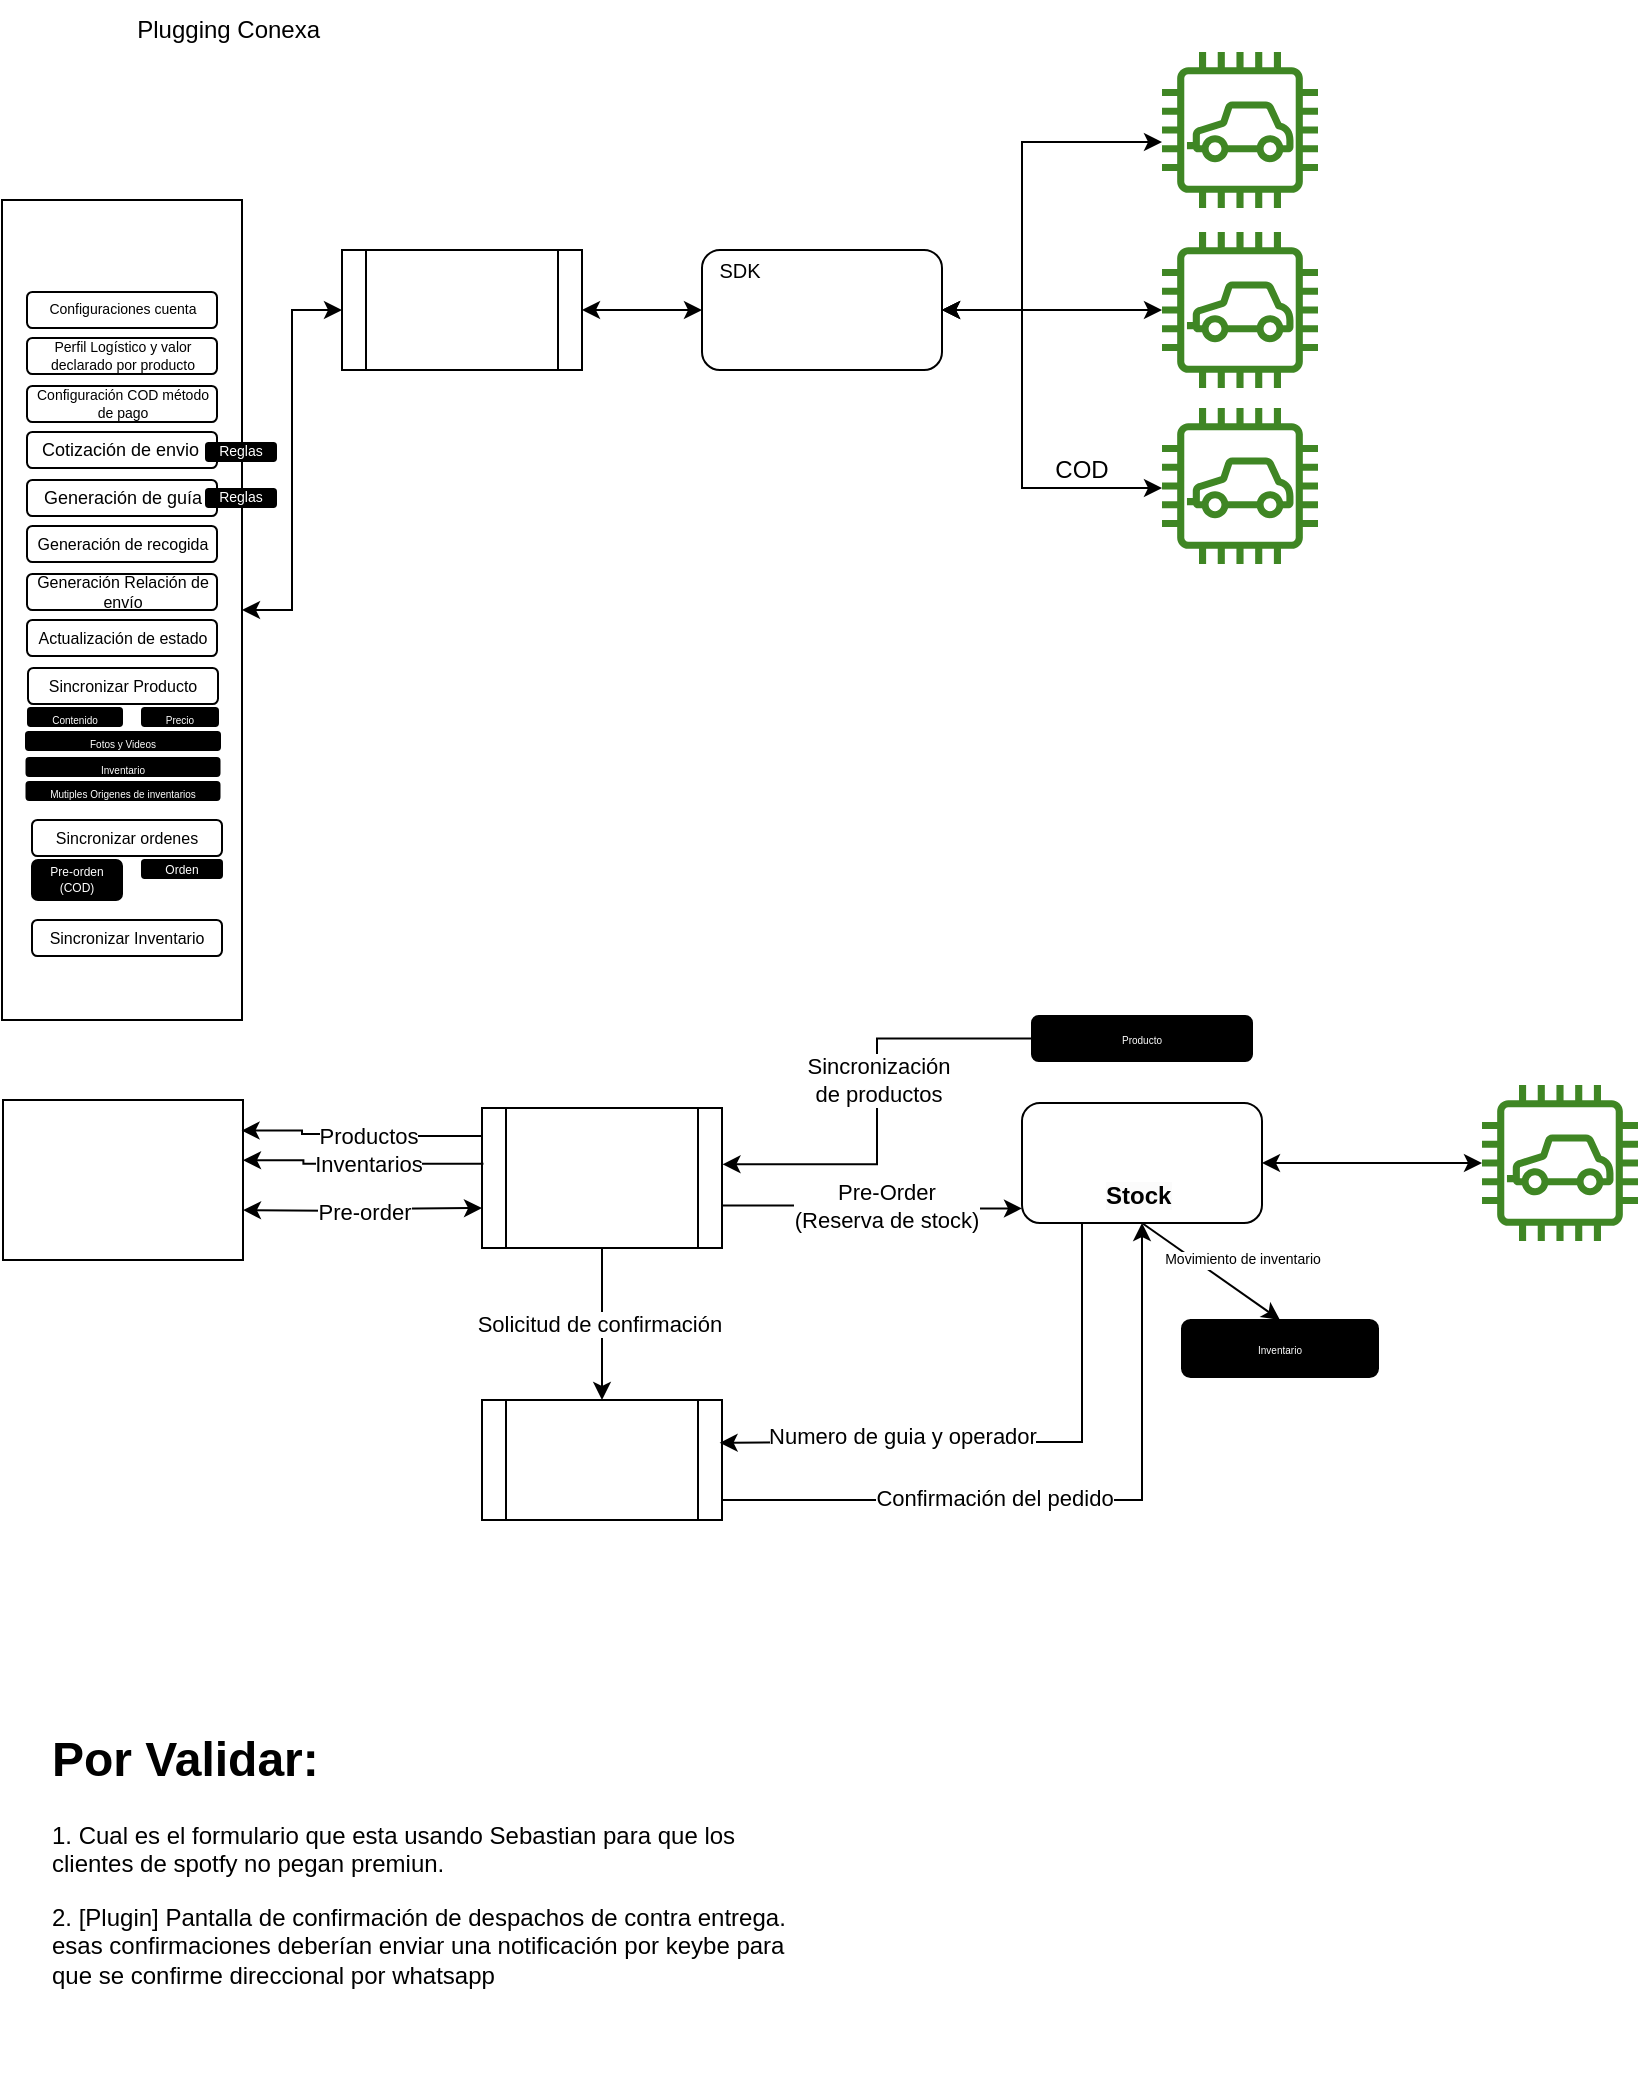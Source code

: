<mxfile version="21.6.8" type="github">
  <diagram name="Page-1" id="Q9ZGOHgGkMbfIUr9nXr1">
    <mxGraphModel dx="657" dy="413" grid="1" gridSize="10" guides="1" tooltips="1" connect="1" arrows="1" fold="1" page="1" pageScale="1" pageWidth="850" pageHeight="1100" math="0" shadow="0">
      <root>
        <mxCell id="0" />
        <mxCell id="1" parent="0" />
        <mxCell id="BMyQcAAI0aIPcuT6iPED-1" value="Plugging Conexa&amp;nbsp;" style="text;html=1;strokeColor=none;fillColor=none;align=center;verticalAlign=middle;whiteSpace=wrap;rounded=0;" vertex="1" parent="1">
          <mxGeometry x="50" y="30" width="170" height="30" as="geometry" />
        </mxCell>
        <mxCell id="BMyQcAAI0aIPcuT6iPED-14" style="edgeStyle=orthogonalEdgeStyle;rounded=0;orthogonalLoop=1;jettySize=auto;html=1;startArrow=classic;startFill=1;" edge="1" parent="1" source="BMyQcAAI0aIPcuT6iPED-7" target="BMyQcAAI0aIPcuT6iPED-10">
          <mxGeometry relative="1" as="geometry">
            <Array as="points">
              <mxPoint x="530" y="185" />
              <mxPoint x="530" y="101" />
            </Array>
          </mxGeometry>
        </mxCell>
        <mxCell id="BMyQcAAI0aIPcuT6iPED-15" style="edgeStyle=orthogonalEdgeStyle;rounded=0;orthogonalLoop=1;jettySize=auto;html=1;exitX=1;exitY=0.5;exitDx=0;exitDy=0;startArrow=classic;startFill=1;" edge="1" parent="1" source="BMyQcAAI0aIPcuT6iPED-7" target="BMyQcAAI0aIPcuT6iPED-11">
          <mxGeometry relative="1" as="geometry">
            <mxPoint x="490" y="180.029" as="sourcePoint" />
          </mxGeometry>
        </mxCell>
        <mxCell id="BMyQcAAI0aIPcuT6iPED-16" style="edgeStyle=orthogonalEdgeStyle;rounded=0;orthogonalLoop=1;jettySize=auto;html=1;startArrow=classic;startFill=1;" edge="1" parent="1" source="BMyQcAAI0aIPcuT6iPED-7" target="BMyQcAAI0aIPcuT6iPED-12">
          <mxGeometry relative="1" as="geometry">
            <Array as="points">
              <mxPoint x="530" y="185" />
              <mxPoint x="530" y="274" />
            </Array>
          </mxGeometry>
        </mxCell>
        <mxCell id="BMyQcAAI0aIPcuT6iPED-10" value="" style="sketch=0;outlineConnect=0;fontColor=#232F3E;gradientColor=none;fillColor=#3F8624;strokeColor=none;dashed=0;verticalLabelPosition=bottom;verticalAlign=top;align=center;html=1;fontSize=12;fontStyle=0;aspect=fixed;pointerEvents=1;shape=mxgraph.aws4.car;" vertex="1" parent="1">
          <mxGeometry x="600" y="56" width="78" height="78" as="geometry" />
        </mxCell>
        <mxCell id="BMyQcAAI0aIPcuT6iPED-11" value="" style="sketch=0;outlineConnect=0;fontColor=#232F3E;gradientColor=none;fillColor=#3F8624;strokeColor=none;dashed=0;verticalLabelPosition=bottom;verticalAlign=top;align=center;html=1;fontSize=12;fontStyle=0;aspect=fixed;pointerEvents=1;shape=mxgraph.aws4.car;" vertex="1" parent="1">
          <mxGeometry x="600" y="146" width="78" height="78" as="geometry" />
        </mxCell>
        <mxCell id="BMyQcAAI0aIPcuT6iPED-12" value="" style="sketch=0;outlineConnect=0;fontColor=#232F3E;gradientColor=none;fillColor=#3F8624;strokeColor=none;dashed=0;verticalLabelPosition=bottom;verticalAlign=top;align=center;html=1;fontSize=12;fontStyle=0;aspect=fixed;pointerEvents=1;shape=mxgraph.aws4.car;" vertex="1" parent="1">
          <mxGeometry x="600" y="234" width="78" height="78" as="geometry" />
        </mxCell>
        <mxCell id="BMyQcAAI0aIPcuT6iPED-17" value="COD" style="text;html=1;strokeColor=none;fillColor=none;align=center;verticalAlign=middle;whiteSpace=wrap;rounded=0;" vertex="1" parent="1">
          <mxGeometry x="530" y="250" width="60" height="30" as="geometry" />
        </mxCell>
        <mxCell id="BMyQcAAI0aIPcuT6iPED-20" style="edgeStyle=orthogonalEdgeStyle;rounded=0;orthogonalLoop=1;jettySize=auto;html=1;entryX=0;entryY=0.5;entryDx=0;entryDy=0;startArrow=classic;startFill=1;" edge="1" parent="1" source="BMyQcAAI0aIPcuT6iPED-18" target="BMyQcAAI0aIPcuT6iPED-7">
          <mxGeometry relative="1" as="geometry" />
        </mxCell>
        <mxCell id="BMyQcAAI0aIPcuT6iPED-24" style="edgeStyle=orthogonalEdgeStyle;rounded=0;orthogonalLoop=1;jettySize=auto;html=1;entryX=0;entryY=0.5;entryDx=0;entryDy=0;startArrow=classic;startFill=1;" edge="1" parent="1" source="BMyQcAAI0aIPcuT6iPED-22" target="BMyQcAAI0aIPcuT6iPED-18">
          <mxGeometry relative="1" as="geometry" />
        </mxCell>
        <mxCell id="BMyQcAAI0aIPcuT6iPED-22" value="" style="rounded=0;whiteSpace=wrap;html=1;" vertex="1" parent="1">
          <mxGeometry x="20" y="130" width="120" height="410" as="geometry" />
        </mxCell>
        <mxCell id="BMyQcAAI0aIPcuT6iPED-23" value="" style="shape=image;verticalLabelPosition=bottom;labelBackgroundColor=default;verticalAlign=top;aspect=fixed;imageAspect=0;image=https://upload.wikimedia.org/wikipedia/commons/thumb/0/0e/Shopify_logo_2018.svg/2560px-Shopify_logo_2018.svg.png;" vertex="1" parent="1">
          <mxGeometry x="35" y="139.25" width="90" height="25.5" as="geometry" />
        </mxCell>
        <mxCell id="BMyQcAAI0aIPcuT6iPED-25" value="" style="group" vertex="1" connectable="0" parent="1">
          <mxGeometry x="190" y="155" width="120" height="60" as="geometry" />
        </mxCell>
        <mxCell id="BMyQcAAI0aIPcuT6iPED-18" value="" style="shape=process;whiteSpace=wrap;html=1;backgroundOutline=1;" vertex="1" parent="BMyQcAAI0aIPcuT6iPED-25">
          <mxGeometry width="120" height="60" as="geometry" />
        </mxCell>
        <mxCell id="BMyQcAAI0aIPcuT6iPED-19" value="" style="shape=image;verticalLabelPosition=bottom;labelBackgroundColor=default;verticalAlign=top;aspect=fixed;imageAspect=0;image=https://conexa.ai/meta-logo.jpg;clipPath=inset(21.97% 3.33% 22.61% 3.33%);" vertex="1" parent="BMyQcAAI0aIPcuT6iPED-25">
          <mxGeometry x="19.62" y="17.45" width="80.77" height="25.1" as="geometry" />
        </mxCell>
        <mxCell id="BMyQcAAI0aIPcuT6iPED-26" value="" style="group" vertex="1" connectable="0" parent="1">
          <mxGeometry x="370" y="155" width="120" height="60" as="geometry" />
        </mxCell>
        <mxCell id="BMyQcAAI0aIPcuT6iPED-7" value="" style="rounded=1;whiteSpace=wrap;html=1;" vertex="1" parent="BMyQcAAI0aIPcuT6iPED-26">
          <mxGeometry width="120" height="60" as="geometry" />
        </mxCell>
        <mxCell id="BMyQcAAI0aIPcuT6iPED-3" value="" style="shape=image;verticalLabelPosition=bottom;labelBackgroundColor=default;verticalAlign=top;aspect=fixed;imageAspect=0;image=https://aveonline.co/wp-content/uploads/2022/09/avecolor.png;" vertex="1" parent="BMyQcAAI0aIPcuT6iPED-26">
          <mxGeometry x="21.54" y="20" width="76.92" height="20" as="geometry" />
        </mxCell>
        <mxCell id="BMyQcAAI0aIPcuT6iPED-28" value="SDK" style="text;html=1;strokeColor=none;fillColor=none;align=center;verticalAlign=middle;whiteSpace=wrap;rounded=0;fontSize=10;" vertex="1" parent="BMyQcAAI0aIPcuT6iPED-26">
          <mxGeometry x="-1" y="5" width="40" height="10" as="geometry" />
        </mxCell>
        <mxCell id="BMyQcAAI0aIPcuT6iPED-27" value="Configuraciones cuenta" style="rounded=1;whiteSpace=wrap;html=1;fontSize=7;flipV=1;" vertex="1" parent="1">
          <mxGeometry x="32.5" y="176" width="95" height="18" as="geometry" />
        </mxCell>
        <mxCell id="BMyQcAAI0aIPcuT6iPED-29" value="Perfil Logístico y valor declarado por producto" style="rounded=1;whiteSpace=wrap;html=1;fontSize=7;flipV=1;" vertex="1" parent="1">
          <mxGeometry x="32.5" y="199" width="95" height="18" as="geometry" />
        </mxCell>
        <mxCell id="BMyQcAAI0aIPcuT6iPED-30" value="Cotización de envio&amp;nbsp;" style="rounded=1;whiteSpace=wrap;html=1;fontSize=9;flipV=1;" vertex="1" parent="1">
          <mxGeometry x="32.5" y="246" width="95" height="18" as="geometry" />
        </mxCell>
        <mxCell id="BMyQcAAI0aIPcuT6iPED-31" value="Configuración COD método de pago" style="rounded=1;whiteSpace=wrap;html=1;fontSize=7;flipV=1;" vertex="1" parent="1">
          <mxGeometry x="32.5" y="223" width="95" height="18" as="geometry" />
        </mxCell>
        <mxCell id="BMyQcAAI0aIPcuT6iPED-32" value="Generación de guía" style="rounded=1;whiteSpace=wrap;html=1;fontSize=9;flipV=1;" vertex="1" parent="1">
          <mxGeometry x="32.5" y="270" width="95" height="18" as="geometry" />
        </mxCell>
        <mxCell id="BMyQcAAI0aIPcuT6iPED-33" value="Reglas" style="rounded=1;whiteSpace=wrap;html=1;fillColor=#000000;fontColor=#FFFFFF;fontSize=7;" vertex="1" parent="1">
          <mxGeometry x="122" y="274.5" width="35" height="9" as="geometry" />
        </mxCell>
        <mxCell id="BMyQcAAI0aIPcuT6iPED-34" value="Reglas" style="rounded=1;whiteSpace=wrap;html=1;fillColor=#000000;fontColor=#FFFFFF;fontSize=7;" vertex="1" parent="1">
          <mxGeometry x="122" y="251.5" width="35" height="9" as="geometry" />
        </mxCell>
        <mxCell id="BMyQcAAI0aIPcuT6iPED-35" value="Generación de recogida" style="rounded=1;whiteSpace=wrap;html=1;fontSize=8;flipV=1;" vertex="1" parent="1">
          <mxGeometry x="32.5" y="293" width="95" height="18" as="geometry" />
        </mxCell>
        <mxCell id="BMyQcAAI0aIPcuT6iPED-36" value="Generación Relación de envío" style="rounded=1;whiteSpace=wrap;html=1;fontSize=8;flipV=1;" vertex="1" parent="1">
          <mxGeometry x="32.5" y="317" width="95" height="18" as="geometry" />
        </mxCell>
        <mxCell id="BMyQcAAI0aIPcuT6iPED-37" value="Actualización de estado" style="rounded=1;whiteSpace=wrap;html=1;fontSize=8;flipV=1;" vertex="1" parent="1">
          <mxGeometry x="32.5" y="340" width="95" height="18" as="geometry" />
        </mxCell>
        <mxCell id="BMyQcAAI0aIPcuT6iPED-38" value="Sincronizar Producto" style="rounded=1;whiteSpace=wrap;html=1;fontSize=8;flipV=1;" vertex="1" parent="1">
          <mxGeometry x="33" y="364" width="95" height="18" as="geometry" />
        </mxCell>
        <mxCell id="BMyQcAAI0aIPcuT6iPED-42" value="Contenido" style="rounded=1;whiteSpace=wrap;html=1;fillColor=#000000;fontColor=#FFFFFF;fontSize=5;" vertex="1" parent="1">
          <mxGeometry x="33" y="384" width="47" height="9" as="geometry" />
        </mxCell>
        <mxCell id="BMyQcAAI0aIPcuT6iPED-43" value="Precio" style="rounded=1;whiteSpace=wrap;html=1;fillColor=#000000;fontColor=#FFFFFF;fontSize=5;" vertex="1" parent="1">
          <mxGeometry x="90" y="384" width="38" height="9" as="geometry" />
        </mxCell>
        <mxCell id="BMyQcAAI0aIPcuT6iPED-44" value="Inventario" style="rounded=1;whiteSpace=wrap;html=1;fillColor=#000000;fontColor=#FFFFFF;fontSize=5;" vertex="1" parent="1">
          <mxGeometry x="32.25" y="409" width="96.5" height="9" as="geometry" />
        </mxCell>
        <mxCell id="BMyQcAAI0aIPcuT6iPED-45" value="Fotos y Videos" style="rounded=1;whiteSpace=wrap;html=1;fillColor=#000000;fontColor=#FFFFFF;fontSize=5;" vertex="1" parent="1">
          <mxGeometry x="32" y="396" width="97" height="9" as="geometry" />
        </mxCell>
        <mxCell id="BMyQcAAI0aIPcuT6iPED-46" value="Sincronizar ordenes" style="rounded=1;whiteSpace=wrap;html=1;fontSize=8;flipV=1;" vertex="1" parent="1">
          <mxGeometry x="35" y="440" width="95" height="18" as="geometry" />
        </mxCell>
        <mxCell id="BMyQcAAI0aIPcuT6iPED-47" value="Pre-orden (COD)" style="rounded=1;whiteSpace=wrap;html=1;fillColor=#000000;fontColor=#FFFFFF;fontSize=6;" vertex="1" parent="1">
          <mxGeometry x="35" y="460" width="45" height="20" as="geometry" />
        </mxCell>
        <mxCell id="BMyQcAAI0aIPcuT6iPED-48" value="Orden" style="rounded=1;whiteSpace=wrap;html=1;fillColor=#000000;fontColor=#FFFFFF;fontSize=6;" vertex="1" parent="1">
          <mxGeometry x="90" y="460" width="40" height="9" as="geometry" />
        </mxCell>
        <mxCell id="BMyQcAAI0aIPcuT6iPED-49" value="Sincronizar Inventario" style="rounded=1;whiteSpace=wrap;html=1;fontSize=8;flipV=1;" vertex="1" parent="1">
          <mxGeometry x="35" y="490" width="95" height="18" as="geometry" />
        </mxCell>
        <mxCell id="BMyQcAAI0aIPcuT6iPED-56" style="edgeStyle=orthogonalEdgeStyle;rounded=0;orthogonalLoop=1;jettySize=auto;html=1;startArrow=classic;startFill=1;exitX=1;exitY=0.5;exitDx=0;exitDy=0;" edge="1" parent="1" source="BMyQcAAI0aIPcuT6iPED-66" target="BMyQcAAI0aIPcuT6iPED-59">
          <mxGeometry relative="1" as="geometry">
            <Array as="points">
              <mxPoint x="730" y="612" />
              <mxPoint x="730" y="612" />
            </Array>
          </mxGeometry>
        </mxCell>
        <mxCell id="BMyQcAAI0aIPcuT6iPED-59" value="" style="sketch=0;outlineConnect=0;fontColor=#232F3E;gradientColor=none;fillColor=#3F8624;strokeColor=none;dashed=0;verticalLabelPosition=bottom;verticalAlign=top;align=center;html=1;fontSize=12;fontStyle=0;aspect=fixed;pointerEvents=1;shape=mxgraph.aws4.car;" vertex="1" parent="1">
          <mxGeometry x="760" y="572.5" width="78" height="78" as="geometry" />
        </mxCell>
        <mxCell id="BMyQcAAI0aIPcuT6iPED-65" value="" style="group" vertex="1" connectable="0" parent="1">
          <mxGeometry x="530" y="581.5" width="120" height="60" as="geometry" />
        </mxCell>
        <mxCell id="BMyQcAAI0aIPcuT6iPED-66" value="" style="rounded=1;whiteSpace=wrap;html=1;" vertex="1" parent="BMyQcAAI0aIPcuT6iPED-65">
          <mxGeometry width="120" height="60" as="geometry" />
        </mxCell>
        <mxCell id="BMyQcAAI0aIPcuT6iPED-67" value="" style="shape=image;verticalLabelPosition=bottom;labelBackgroundColor=default;verticalAlign=top;aspect=fixed;imageAspect=0;image=https://aveonline.co/wp-content/uploads/2022/09/avecolor.png;" vertex="1" parent="BMyQcAAI0aIPcuT6iPED-65">
          <mxGeometry x="21.54" y="20" width="76.92" height="20" as="geometry" />
        </mxCell>
        <mxCell id="BMyQcAAI0aIPcuT6iPED-127" value="&lt;span style=&quot;caret-color: rgb(0, 0, 0); color: rgb(0, 0, 0); font-family: Helvetica; font-size: 12px; font-style: normal; font-variant-caps: normal; font-weight: 700; letter-spacing: normal; text-align: center; text-indent: 0px; text-transform: none; word-spacing: 0px; -webkit-text-stroke-width: 0px; background-color: rgb(251, 251, 251); text-decoration: none; float: none; display: inline !important;&quot;&gt;Stock&lt;/span&gt;" style="text;whiteSpace=wrap;html=1;" vertex="1" parent="BMyQcAAI0aIPcuT6iPED-65">
          <mxGeometry x="40" y="32.5" width="40" height="20" as="geometry" />
        </mxCell>
        <mxCell id="BMyQcAAI0aIPcuT6iPED-109" style="edgeStyle=orthogonalEdgeStyle;rounded=0;orthogonalLoop=1;jettySize=auto;html=1;entryX=0;entryY=0.5;entryDx=0;entryDy=0;exitX=1;exitY=0.5;exitDx=0;exitDy=0;" edge="1" parent="1">
          <mxGeometry relative="1" as="geometry">
            <mxPoint x="380" y="641.73" as="sourcePoint" />
            <mxPoint x="530" y="634.23" as="targetPoint" />
            <Array as="points">
              <mxPoint x="380" y="632.73" />
              <mxPoint x="450" y="632.73" />
            </Array>
          </mxGeometry>
        </mxCell>
        <mxCell id="BMyQcAAI0aIPcuT6iPED-110" value="Pre-Order&lt;br&gt;(Reserva de stock)" style="edgeLabel;html=1;align=center;verticalAlign=middle;resizable=0;points=[];" vertex="1" connectable="0" parent="BMyQcAAI0aIPcuT6iPED-109">
          <mxGeometry x="-0.346" y="3" relative="1" as="geometry">
            <mxPoint x="38" y="3" as="offset" />
          </mxGeometry>
        </mxCell>
        <mxCell id="BMyQcAAI0aIPcuT6iPED-105" style="edgeStyle=orthogonalEdgeStyle;rounded=0;orthogonalLoop=1;jettySize=auto;html=1;entryX=0;entryY=0.5;entryDx=0;entryDy=0;startArrow=classic;startFill=1;" edge="1" parent="1">
          <mxGeometry relative="1" as="geometry">
            <mxPoint x="140.5" y="635.023" as="sourcePoint" />
            <mxPoint x="260" y="634" as="targetPoint" />
          </mxGeometry>
        </mxCell>
        <mxCell id="BMyQcAAI0aIPcuT6iPED-111" value="Pre-order" style="edgeLabel;html=1;align=center;verticalAlign=middle;resizable=0;points=[];" vertex="1" connectable="0" parent="BMyQcAAI0aIPcuT6iPED-105">
          <mxGeometry x="0.28" y="-1" relative="1" as="geometry">
            <mxPoint x="-16" as="offset" />
          </mxGeometry>
        </mxCell>
        <mxCell id="BMyQcAAI0aIPcuT6iPED-101" value="" style="rounded=0;whiteSpace=wrap;html=1;" vertex="1" parent="1">
          <mxGeometry x="20.5" y="580" width="120" height="80" as="geometry" />
        </mxCell>
        <mxCell id="BMyQcAAI0aIPcuT6iPED-102" value="" style="shape=image;verticalLabelPosition=bottom;labelBackgroundColor=default;verticalAlign=top;aspect=fixed;imageAspect=0;image=https://upload.wikimedia.org/wikipedia/commons/thumb/0/0e/Shopify_logo_2018.svg/2560px-Shopify_logo_2018.svg.png;" vertex="1" parent="1">
          <mxGeometry x="35.5" y="607.25" width="90" height="25.5" as="geometry" />
        </mxCell>
        <mxCell id="BMyQcAAI0aIPcuT6iPED-112" value="" style="group" vertex="1" connectable="0" parent="1">
          <mxGeometry x="260" y="584" width="120" height="70" as="geometry" />
        </mxCell>
        <mxCell id="BMyQcAAI0aIPcuT6iPED-63" value="" style="shape=process;whiteSpace=wrap;html=1;backgroundOutline=1;" vertex="1" parent="BMyQcAAI0aIPcuT6iPED-112">
          <mxGeometry width="120" height="70" as="geometry" />
        </mxCell>
        <mxCell id="BMyQcAAI0aIPcuT6iPED-99" value="" style="shape=image;verticalLabelPosition=bottom;labelBackgroundColor=default;verticalAlign=top;aspect=fixed;imageAspect=0;image=https://keybe.co/wp-content/uploads/2022/05/keybe_KB.jpeg;clipPath=inset(32.67% 13.33% 33.33% 19.33%);" vertex="1" parent="BMyQcAAI0aIPcuT6iPED-112">
          <mxGeometry x="20" y="14.8" width="80" height="40.4" as="geometry" />
        </mxCell>
        <mxCell id="BMyQcAAI0aIPcuT6iPED-114" value="" style="group" vertex="1" connectable="0" parent="1">
          <mxGeometry x="260" y="730" width="120" height="60" as="geometry" />
        </mxCell>
        <mxCell id="BMyQcAAI0aIPcuT6iPED-113" value="" style="shape=process;whiteSpace=wrap;html=1;backgroundOutline=1;" vertex="1" parent="BMyQcAAI0aIPcuT6iPED-114">
          <mxGeometry width="120" height="60" as="geometry" />
        </mxCell>
        <mxCell id="BMyQcAAI0aIPcuT6iPED-106" value="" style="shape=image;verticalLabelPosition=bottom;labelBackgroundColor=default;verticalAlign=top;aspect=fixed;imageAspect=0;image=https://upload.wikimedia.org/wikipedia/commons/thumb/6/6b/WhatsApp.svg/2044px-WhatsApp.svg.png;" vertex="1" parent="BMyQcAAI0aIPcuT6iPED-114">
          <mxGeometry x="36" y="5.86" width="48" height="48.28" as="geometry" />
        </mxCell>
        <mxCell id="BMyQcAAI0aIPcuT6iPED-116" value="Solicitud de confirmación&amp;nbsp;" style="edgeStyle=orthogonalEdgeStyle;rounded=0;orthogonalLoop=1;jettySize=auto;html=1;entryX=0.5;entryY=0;entryDx=0;entryDy=0;" edge="1" parent="1" source="BMyQcAAI0aIPcuT6iPED-63" target="BMyQcAAI0aIPcuT6iPED-113">
          <mxGeometry relative="1" as="geometry" />
        </mxCell>
        <mxCell id="BMyQcAAI0aIPcuT6iPED-117" style="edgeStyle=orthogonalEdgeStyle;rounded=0;orthogonalLoop=1;jettySize=auto;html=1;" edge="1" parent="1" source="BMyQcAAI0aIPcuT6iPED-113" target="BMyQcAAI0aIPcuT6iPED-66">
          <mxGeometry relative="1" as="geometry">
            <Array as="points">
              <mxPoint x="590" y="780" />
            </Array>
          </mxGeometry>
        </mxCell>
        <mxCell id="BMyQcAAI0aIPcuT6iPED-118" value="Confirmación del pedido" style="edgeLabel;html=1;align=center;verticalAlign=middle;resizable=0;points=[];" vertex="1" connectable="0" parent="BMyQcAAI0aIPcuT6iPED-117">
          <mxGeometry x="-0.221" y="1" relative="1" as="geometry">
            <mxPoint as="offset" />
          </mxGeometry>
        </mxCell>
        <mxCell id="BMyQcAAI0aIPcuT6iPED-119" style="edgeStyle=orthogonalEdgeStyle;rounded=0;orthogonalLoop=1;jettySize=auto;html=1;exitX=0.25;exitY=1;exitDx=0;exitDy=0;entryX=0.99;entryY=0.357;entryDx=0;entryDy=0;entryPerimeter=0;" edge="1" parent="1" source="BMyQcAAI0aIPcuT6iPED-66" target="BMyQcAAI0aIPcuT6iPED-113">
          <mxGeometry relative="1" as="geometry">
            <Array as="points">
              <mxPoint x="560" y="751" />
              <mxPoint x="440" y="751" />
            </Array>
          </mxGeometry>
        </mxCell>
        <mxCell id="BMyQcAAI0aIPcuT6iPED-120" value="Numero de guia y operador" style="edgeLabel;html=1;align=center;verticalAlign=middle;resizable=0;points=[];" vertex="1" connectable="0" parent="BMyQcAAI0aIPcuT6iPED-119">
          <mxGeometry x="0.224" y="-3" relative="1" as="geometry">
            <mxPoint x="-22" as="offset" />
          </mxGeometry>
        </mxCell>
        <mxCell id="BMyQcAAI0aIPcuT6iPED-128" value="Producto" style="rounded=1;whiteSpace=wrap;html=1;fillColor=#000000;fontColor=#FFFFFF;fontSize=5;" vertex="1" parent="1">
          <mxGeometry x="535" y="538" width="110" height="22.5" as="geometry" />
        </mxCell>
        <mxCell id="BMyQcAAI0aIPcuT6iPED-129" value="Inventario" style="rounded=1;whiteSpace=wrap;html=1;fillColor=#000000;fontColor=#FFFFFF;fontSize=5;" vertex="1" parent="1">
          <mxGeometry x="610" y="690" width="98" height="28.5" as="geometry" />
        </mxCell>
        <mxCell id="BMyQcAAI0aIPcuT6iPED-130" value="" style="endArrow=classic;html=1;rounded=0;exitX=0.5;exitY=1;exitDx=0;exitDy=0;entryX=0.5;entryY=0;entryDx=0;entryDy=0;" edge="1" parent="1" source="BMyQcAAI0aIPcuT6iPED-66" target="BMyQcAAI0aIPcuT6iPED-129">
          <mxGeometry width="50" height="50" relative="1" as="geometry">
            <mxPoint x="560" y="720" as="sourcePoint" />
            <mxPoint x="610" y="670" as="targetPoint" />
          </mxGeometry>
        </mxCell>
        <mxCell id="BMyQcAAI0aIPcuT6iPED-131" value="Movimiento de inventario" style="edgeLabel;html=1;align=center;verticalAlign=middle;resizable=0;points=[];fontSize=7;" vertex="1" connectable="0" parent="BMyQcAAI0aIPcuT6iPED-130">
          <mxGeometry x="0.01" relative="1" as="geometry">
            <mxPoint x="15" y="-6" as="offset" />
          </mxGeometry>
        </mxCell>
        <mxCell id="BMyQcAAI0aIPcuT6iPED-132" style="edgeStyle=orthogonalEdgeStyle;rounded=0;orthogonalLoop=1;jettySize=auto;html=1;entryX=1.002;entryY=0.402;entryDx=0;entryDy=0;entryPerimeter=0;exitX=0;exitY=0.5;exitDx=0;exitDy=0;" edge="1" parent="1" source="BMyQcAAI0aIPcuT6iPED-128" target="BMyQcAAI0aIPcuT6iPED-63">
          <mxGeometry relative="1" as="geometry" />
        </mxCell>
        <mxCell id="BMyQcAAI0aIPcuT6iPED-133" value="Sincronización &lt;br&gt;de productos" style="edgeLabel;html=1;align=center;verticalAlign=middle;resizable=0;points=[];" vertex="1" connectable="0" parent="BMyQcAAI0aIPcuT6iPED-132">
          <mxGeometry x="-0.104" relative="1" as="geometry">
            <mxPoint as="offset" />
          </mxGeometry>
        </mxCell>
        <mxCell id="BMyQcAAI0aIPcuT6iPED-134" style="edgeStyle=orthogonalEdgeStyle;rounded=0;orthogonalLoop=1;jettySize=auto;html=1;entryX=0.994;entryY=0.466;entryDx=0;entryDy=0;entryPerimeter=0;" edge="1" parent="1">
          <mxGeometry relative="1" as="geometry">
            <mxPoint x="260" y="597.0" as="sourcePoint" />
            <mxPoint x="139.78" y="595.28" as="targetPoint" />
            <Array as="points">
              <mxPoint x="260" y="598" />
              <mxPoint x="200" y="598" />
              <mxPoint x="200" y="597" />
              <mxPoint x="170" y="597" />
              <mxPoint x="170" y="595" />
            </Array>
          </mxGeometry>
        </mxCell>
        <mxCell id="BMyQcAAI0aIPcuT6iPED-135" value="Productos" style="edgeLabel;html=1;align=center;verticalAlign=middle;resizable=0;points=[];" vertex="1" connectable="0" parent="BMyQcAAI0aIPcuT6iPED-134">
          <mxGeometry x="-0.057" relative="1" as="geometry">
            <mxPoint as="offset" />
          </mxGeometry>
        </mxCell>
        <mxCell id="BMyQcAAI0aIPcuT6iPED-137" style="edgeStyle=orthogonalEdgeStyle;rounded=0;orthogonalLoop=1;jettySize=auto;html=1;entryX=0.994;entryY=0.466;entryDx=0;entryDy=0;entryPerimeter=0;" edge="1" parent="1">
          <mxGeometry relative="1" as="geometry">
            <mxPoint x="260.72" y="611.85" as="sourcePoint" />
            <mxPoint x="140.5" y="610.13" as="targetPoint" />
            <Array as="points">
              <mxPoint x="260.72" y="612.85" />
              <mxPoint x="200.72" y="612.85" />
              <mxPoint x="200.72" y="611.85" />
              <mxPoint x="170.72" y="611.85" />
              <mxPoint x="170.72" y="609.85" />
            </Array>
          </mxGeometry>
        </mxCell>
        <mxCell id="BMyQcAAI0aIPcuT6iPED-138" value="Inventarios" style="edgeLabel;html=1;align=center;verticalAlign=middle;resizable=0;points=[];" vertex="1" connectable="0" parent="BMyQcAAI0aIPcuT6iPED-137">
          <mxGeometry x="-0.057" relative="1" as="geometry">
            <mxPoint as="offset" />
          </mxGeometry>
        </mxCell>
        <mxCell id="BMyQcAAI0aIPcuT6iPED-139" value="Mutiples Origenes de inventarios" style="rounded=1;whiteSpace=wrap;html=1;fillColor=#000000;fontColor=#FFFFFF;fontSize=5;" vertex="1" parent="1">
          <mxGeometry x="32.25" y="421" width="96.5" height="9" as="geometry" />
        </mxCell>
        <mxCell id="BMyQcAAI0aIPcuT6iPED-140" value="&lt;h1&gt;Por Validar:&lt;/h1&gt;&lt;p&gt;1. Cual es el formulario que esta usando Sebastian para que los clientes de spotfy no pegan premiun.&lt;/p&gt;&lt;p&gt;2. [Plugin] Pantalla de confirmación de despachos de contra entrega. esas confirmaciones deberían enviar una notificación por keybe para que se confirme direccional por whatsapp&lt;/p&gt;&lt;p&gt;&lt;br&gt;&lt;/p&gt;" style="text;html=1;strokeColor=none;fillColor=none;spacing=5;spacingTop=-20;whiteSpace=wrap;overflow=hidden;rounded=0;" vertex="1" parent="1">
          <mxGeometry x="40" y="890" width="390" height="180" as="geometry" />
        </mxCell>
      </root>
    </mxGraphModel>
  </diagram>
</mxfile>
